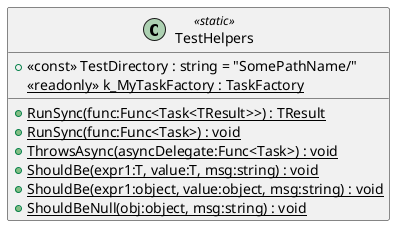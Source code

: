 @startuml
class TestHelpers <<static>> {
    + <<const>> TestDirectory : string = "SomePathName/"
    {static} <<readonly>> k_MyTaskFactory : TaskFactory
    + {static} RunSync(func:Func<Task<TResult>>) : TResult
    + {static} RunSync(func:Func<Task>) : void
    + {static} ThrowsAsync(asyncDelegate:Func<Task>) : void
    + {static} ShouldBe(expr1:T, value:T, msg:string) : void
    + {static} ShouldBe(expr1:object, value:object, msg:string) : void
    + {static} ShouldBeNull(obj:object, msg:string) : void
}
@enduml
